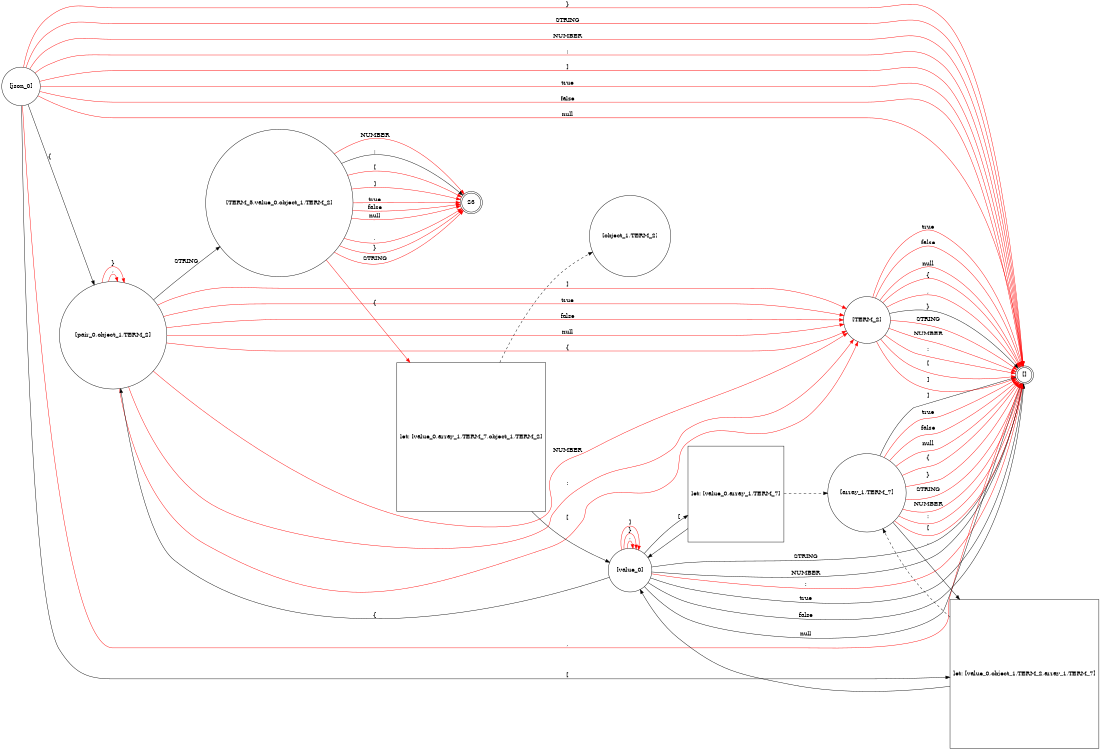 digraph {
rankdir=LR;
size="8,5";
node [shape = circle, color = black];
0 [label="[json_0]"];
1 [label="[pair_0,object_1,TERM_2]"];
11 [label="[value_0]"];
12 [label="[array_1,TERM_7]"];
21 [label="[TERM_2]"];
22 [label="[TERM_5,value_0,object_1,TERM_2]"];
25 [label="[object_1,TERM_2]"];
node [shape = square];
10 [label="let: [value_0,object_1,TERM_2,array_1,TERM_7]"];
20 [label="let: [value_0,array_1,TERM_7]"];
26 [label="let: [value_0,array_1,TERM_7,object_1,TERM_2]"];
node [shape = doublecircle];
2 [label="[]"];
0 -> 1 [ label = "{", color = "black" ];
0 -> 2 [ label = ",", color = "red" ];
0 -> 2 [ label = "}", color = "red" ];
0 -> 2 [ label = "STRING", color = "red" ];
0 -> 2 [ label = "NUMBER", color = "red" ];
0 -> 2 [ label = ":", color = "red" ];
0 -> 10 [ label = "[", color = "black" ];
0 -> 2 [ label = "]", color = "red" ];
0 -> 2 [ label = "true", color = "red" ];
0 -> 2 [ label = "false", color = "red" ];
0 -> 2 [ label = "null", color = "red" ];
1 -> 21 [ label = "{", color = "red" ];
1 -> 1 [ label = ",", color = "red" ];
1 -> 1 [ label = "}", color = "red" ];
1 -> 22 [ label = "STRING", color = "black" ];
1 -> 21 [ label = "NUMBER", color = "red" ];
1 -> 21 [ label = ":", color = "red" ];
1 -> 21 [ label = "[", color = "red" ];
1 -> 21 [ label = "]", color = "red" ];
1 -> 21 [ label = "true", color = "red" ];
1 -> 21 [ label = "false", color = "red" ];
1 -> 21 [ label = "null", color = "red" ];
11 -> 1 [ label = "{", color = "black" ];
11 -> 11 [ label = ",", color = "red" ];
11 -> 11 [ label = "}", color = "red" ];
11 -> 2 [ label = "STRING", color = "black" ];
11 -> 2 [ label = "NUMBER", color = "black" ];
11 -> 2 [ label = ":", color = "red" ];
11 -> 20 [ label = "[", color = "black" ];
11 -> 11 [ label = "]", color = "red" ];
11 -> 2 [ label = "true", color = "black" ];
11 -> 2 [ label = "false", color = "black" ];
11 -> 2 [ label = "null", color = "black" ];
12 -> 2 [ label = "{", color = "red" ];
12 -> 10 [ label = ",", color = "black" ];
12 -> 2 [ label = "}", color = "red" ];
12 -> 2 [ label = "STRING", color = "red" ];
12 -> 2 [ label = "NUMBER", color = "red" ];
12 -> 2 [ label = ":", color = "red" ];
12 -> 2 [ label = "[", color = "red" ];
12 -> 2 [ label = "]", color = "black" ];
12 -> 2 [ label = "true", color = "red" ];
12 -> 2 [ label = "false", color = "red" ];
12 -> 2 [ label = "null", color = "red" ];
10 -> 11;
10 -> 12 [style=dashed];
20 -> 11;
20 -> 12 [style=dashed];
21 -> 2 [ label = "{", color = "red" ];
21 -> 2 [ label = ",", color = "red" ];
21 -> 2 [ label = "}", color = "black" ];
21 -> 2 [ label = "STRING", color = "red" ];
21 -> 2 [ label = "NUMBER", color = "red" ];
21 -> 2 [ label = ":", color = "red" ];
21 -> 2 [ label = "[", color = "red" ];
21 -> 2 [ label = "]", color = "red" ];
21 -> 2 [ label = "true", color = "red" ];
21 -> 2 [ label = "false", color = "red" ];
21 -> 2 [ label = "null", color = "red" ];
22 -> 26 [ label = "{", color = "red" ];
22 -> 23 [ label = ",", color = "red" ];
22 -> 23 [ label = "}", color = "red" ];
22 -> 23 [ label = "STRING", color = "red" ];
22 -> 23 [ label = "NUMBER", color = "red" ];
22 -> 23 [ label = ":", color = "black" ];
22 -> 23 [ label = "[", color = "red" ];
22 -> 23 [ label = "]", color = "red" ];
22 -> 23 [ label = "true", color = "red" ];
22 -> 23 [ label = "false", color = "red" ];
22 -> 23 [ label = "null", color = "red" ];
26 -> 11;
26 -> 25 [style=dashed];
}
